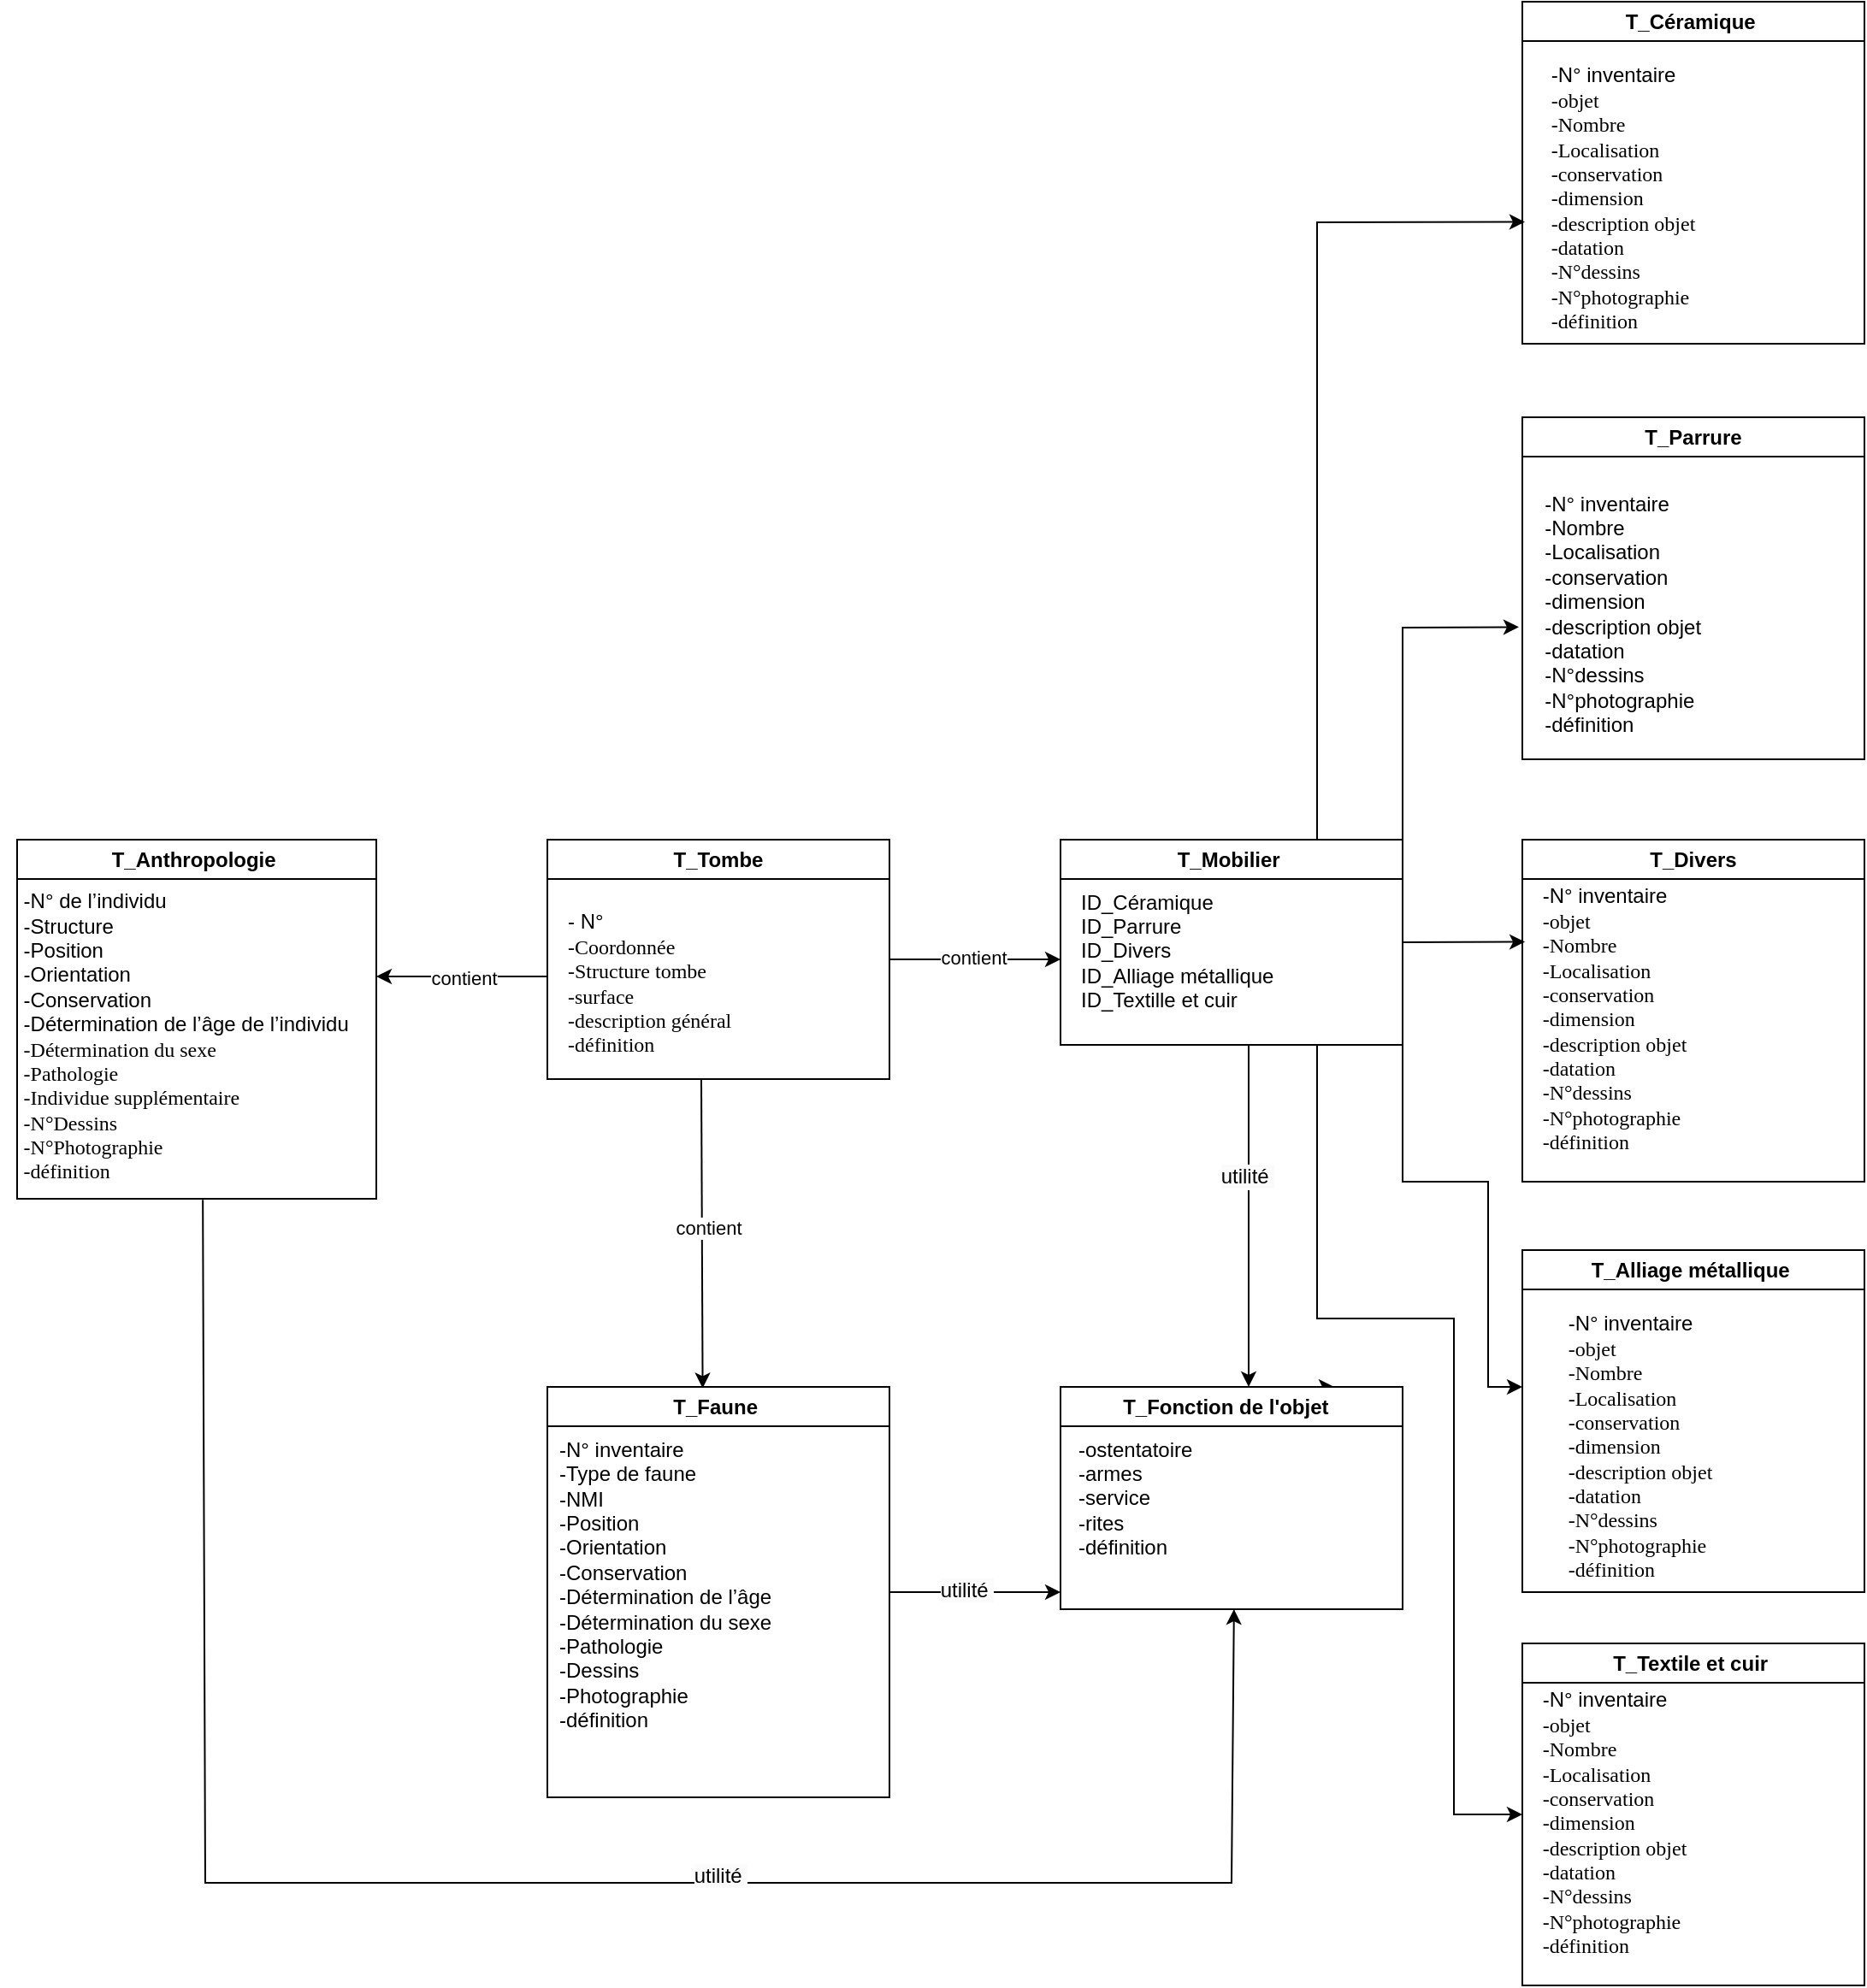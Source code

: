 <mxfile version="24.0.4" type="device">
  <diagram name="Page-1" id="YWbToAsLB0UyOxNWCmOp">
    <mxGraphModel dx="1004" dy="1592" grid="1" gridSize="10" guides="1" tooltips="1" connect="1" arrows="1" fold="1" page="1" pageScale="1" pageWidth="1169" pageHeight="827" math="0" shadow="0">
      <root>
        <mxCell id="0" />
        <mxCell id="1" parent="0" />
        <mxCell id="PrBpj9tDFCdAuKzlGb4I-1" value="T_Tombe" style="swimlane;whiteSpace=wrap;html=1;" vertex="1" parent="1">
          <mxGeometry x="430" y="280" width="200" height="140" as="geometry" />
        </mxCell>
        <mxCell id="PrBpj9tDFCdAuKzlGb4I-17" value="&lt;div style=&quot;&quot;&gt;&lt;span style=&quot;background-color: initial;&quot;&gt;&lt;font face=&quot;Helvetica&quot;&gt;- N°&lt;/font&gt;&lt;/span&gt;&lt;/div&gt;&lt;div style=&quot;&quot;&gt;&lt;font face=&quot;HeyEX2sqhKEW6FdOwhuc&quot;&gt;-Coordonnée&lt;/font&gt;&lt;/div&gt;&lt;div style=&quot;&quot;&gt;&lt;font face=&quot;HeyEX2sqhKEW6FdOwhuc&quot;&gt;-Structure tombe&lt;span style=&quot;background-color: initial;&quot;&gt;&amp;nbsp;&lt;/span&gt;&lt;/font&gt;&lt;/div&gt;&lt;div style=&quot;&quot;&gt;&lt;font face=&quot;HeyEX2sqhKEW6FdOwhuc&quot;&gt;-surface&amp;nbsp;&lt;/font&gt;&lt;/div&gt;&lt;div style=&quot;&quot;&gt;&lt;font face=&quot;HeyEX2sqhKEW6FdOwhuc&quot;&gt;-description général&lt;/font&gt;&lt;/div&gt;&lt;div style=&quot;&quot;&gt;&lt;font face=&quot;HeyEX2sqhKEW6FdOwhuc&quot;&gt;&lt;span style=&quot;background-color: initial;&quot;&gt;-définition&amp;nbsp;&lt;/span&gt;&amp;nbsp;&lt;/font&gt;&lt;/div&gt;" style="text;html=1;align=left;verticalAlign=middle;resizable=0;points=[];autosize=1;strokeColor=none;fillColor=none;" vertex="1" parent="PrBpj9tDFCdAuKzlGb4I-1">
          <mxGeometry x="10" y="34" width="120" height="100" as="geometry" />
        </mxCell>
        <mxCell id="PrBpj9tDFCdAuKzlGb4I-2" value="T_Mobilier&amp;nbsp;" style="swimlane;whiteSpace=wrap;html=1;" vertex="1" parent="1">
          <mxGeometry x="730" y="280" width="200" height="120" as="geometry" />
        </mxCell>
        <mxCell id="PrBpj9tDFCdAuKzlGb4I-21" value="ID_Céramique&amp;nbsp;&lt;div&gt;ID_Parrure&lt;/div&gt;&lt;div&gt;ID_Divers&lt;/div&gt;&lt;div&gt;ID_Alliage métallique&lt;/div&gt;&lt;div&gt;ID_Textille et cuir&lt;/div&gt;" style="text;html=1;align=left;verticalAlign=middle;resizable=0;points=[];autosize=1;strokeColor=none;fillColor=none;" vertex="1" parent="PrBpj9tDFCdAuKzlGb4I-2">
          <mxGeometry x="10" y="20" width="140" height="90" as="geometry" />
        </mxCell>
        <mxCell id="PrBpj9tDFCdAuKzlGb4I-3" value="T_Anthropologie&amp;nbsp;" style="swimlane;whiteSpace=wrap;html=1;" vertex="1" parent="1">
          <mxGeometry x="120" y="280" width="210" height="210" as="geometry" />
        </mxCell>
        <mxCell id="PrBpj9tDFCdAuKzlGb4I-16" value="&lt;div style=&quot;text-align: left;&quot;&gt;&lt;font face=&quot;Helvetica&quot;&gt;&lt;span style=&quot;background-color: initial;&quot;&gt;-&lt;/span&gt;&lt;span style=&quot;background-color: initial;&quot;&gt;N° de l’individu&lt;/span&gt;&lt;br&gt;&lt;span style=&quot;background-color: initial;&quot;&gt;-&lt;/span&gt;&lt;span style=&quot;background-color: initial;&quot;&gt;Structure&lt;/span&gt;&lt;br&gt;&lt;span style=&quot;background-color: initial;&quot;&gt;-&lt;/span&gt;&lt;span style=&quot;background-color: initial;&quot;&gt;Position&lt;/span&gt;&lt;br&gt;&lt;span style=&quot;background-color: initial;&quot;&gt;-&lt;/span&gt;&lt;span style=&quot;background-color: initial;&quot;&gt;Orientation&lt;/span&gt;&lt;br&gt;&lt;span style=&quot;background-color: initial;&quot;&gt;-&lt;/span&gt;&lt;span style=&quot;background-color: initial;&quot;&gt;Conservation&lt;/span&gt;&lt;br&gt;&lt;span style=&quot;background-color: initial;&quot;&gt;-&lt;/span&gt;&lt;span style=&quot;background-color: initial;&quot;&gt;Détermination de l’âge de l’individu&amp;nbsp;&lt;/span&gt;&lt;/font&gt;&lt;/div&gt;&lt;div style=&quot;text-align: left;&quot;&gt;&lt;font face=&quot;SP3xkHhHNLdgr3ch_ABl&quot;&gt;&lt;span style=&quot;background-color: initial;&quot;&gt;-&lt;/span&gt;&lt;span style=&quot;background-color: initial;&quot;&gt;Détermination du sexe&lt;/span&gt;&lt;br&gt;&lt;span style=&quot;background-color: initial;&quot;&gt;-&lt;/span&gt;&lt;span style=&quot;background-color: initial;&quot;&gt;Pathologie&lt;/span&gt;&lt;br&gt;&lt;span style=&quot;background-color: initial;&quot;&gt;-&lt;/span&gt;&lt;span style=&quot;background-color: initial;&quot;&gt;Individue supplémentaire&lt;/span&gt;&lt;br&gt;&lt;span style=&quot;background-color: initial;&quot;&gt;-N°&lt;/span&gt;&lt;span style=&quot;background-color: initial;&quot;&gt;Dessins&lt;/span&gt;&lt;br&gt;&lt;span style=&quot;background-color: initial;&quot;&gt;-N°&lt;/span&gt;&lt;span style=&quot;background-color: initial;&quot;&gt;Photographie&lt;/span&gt;&lt;br&gt;&lt;/font&gt;&lt;/div&gt;&lt;div style=&quot;text-align: left;&quot;&gt;&lt;font face=&quot;SP3xkHhHNLdgr3ch_ABl&quot;&gt;-définition&amp;nbsp;&lt;/font&gt;&lt;/div&gt;" style="text;html=1;align=center;verticalAlign=middle;resizable=0;points=[];autosize=1;strokeColor=none;fillColor=none;" vertex="1" parent="PrBpj9tDFCdAuKzlGb4I-3">
          <mxGeometry x="-10" y="20" width="220" height="190" as="geometry" />
        </mxCell>
        <mxCell id="PrBpj9tDFCdAuKzlGb4I-4" value="T_Faune&amp;nbsp;" style="swimlane;whiteSpace=wrap;html=1;" vertex="1" parent="1">
          <mxGeometry x="430" y="600" width="200" height="240" as="geometry" />
        </mxCell>
        <mxCell id="PrBpj9tDFCdAuKzlGb4I-12" value="&lt;font face=&quot;Helvetica&quot;&gt;-N° inventaire&lt;br style=&quot;padding: 0px; margin: 0px;&quot;&gt;-Type de faune&lt;br style=&quot;padding: 0px; margin: 0px;&quot;&gt;-NMI&lt;br style=&quot;padding: 0px; margin: 0px;&quot;&gt;-Position&lt;br style=&quot;padding: 0px; margin: 0px;&quot;&gt;-Orientation&lt;br style=&quot;padding: 0px; margin: 0px;&quot;&gt;-Conservation&lt;br style=&quot;padding: 0px; margin: 0px;&quot;&gt;-Détermination de l’âge&lt;br style=&quot;padding: 0px; margin: 0px;&quot;&gt;-Détermination du sexe&lt;br style=&quot;padding: 0px; margin: 0px;&quot;&gt;-Pathologie&lt;br style=&quot;padding: 0px; margin: 0px;&quot;&gt;-Dessins&lt;br style=&quot;padding: 0px; margin: 0px;&quot;&gt;-Photographie&lt;br style=&quot;padding: 0px; margin: 0px;&quot;&gt;-définition&amp;nbsp;&lt;/font&gt;&lt;div style=&quot;padding: 0px; margin: 0px;&quot;&gt;&lt;font face=&quot;NyC0BhQKkpVG5UnCIKkz&quot;&gt;&lt;br style=&quot;padding: 0px; margin: 0px;&quot;&gt;&lt;/font&gt;&lt;/div&gt;&lt;div style=&quot;padding: 0px; margin: 0px;&quot;&gt;&lt;br style=&quot;padding: 0px; margin: 0px;&quot;&gt;&lt;/div&gt;" style="text;html=1;align=left;verticalAlign=middle;resizable=0;points=[];autosize=1;strokeColor=none;fillColor=none;" vertex="1" parent="PrBpj9tDFCdAuKzlGb4I-4">
          <mxGeometry x="5" y="20" width="150" height="220" as="geometry" />
        </mxCell>
        <mxCell id="PrBpj9tDFCdAuKzlGb4I-22" style="edgeStyle=orthogonalEdgeStyle;rounded=0;orthogonalLoop=1;jettySize=auto;html=1;exitX=0.75;exitY=0;exitDx=0;exitDy=0;" edge="1" parent="1" source="PrBpj9tDFCdAuKzlGb4I-5">
          <mxGeometry relative="1" as="geometry">
            <mxPoint x="890" y="600" as="targetPoint" />
          </mxGeometry>
        </mxCell>
        <mxCell id="PrBpj9tDFCdAuKzlGb4I-5" value="T_Fonction de l&#39;objet&amp;nbsp;&amp;nbsp;" style="swimlane;whiteSpace=wrap;html=1;" vertex="1" parent="1">
          <mxGeometry x="730" y="600" width="200" height="130" as="geometry" />
        </mxCell>
        <mxCell id="PrBpj9tDFCdAuKzlGb4I-20" value="&lt;span style=&quot;text-align: left;&quot;&gt;-ostentatoire&lt;/span&gt;&lt;span style=&quot;text-align: left; background-color: initial;&quot;&gt;&amp;nbsp;&lt;/span&gt;&lt;div style=&quot;text-align: left;&quot;&gt;-armes&lt;/div&gt;&lt;div style=&quot;text-align: left;&quot;&gt;-service&amp;nbsp;&lt;/div&gt;&lt;div style=&quot;text-align: left;&quot;&gt;-rites&amp;nbsp;&lt;/div&gt;&lt;div style=&quot;text-align: left;&quot;&gt;-définition&amp;nbsp;&lt;/div&gt;" style="text;html=1;align=center;verticalAlign=middle;resizable=0;points=[];autosize=1;strokeColor=none;fillColor=none;" vertex="1" parent="PrBpj9tDFCdAuKzlGb4I-5">
          <mxGeometry y="20" width="90" height="90" as="geometry" />
        </mxCell>
        <mxCell id="PrBpj9tDFCdAuKzlGb4I-6" value="T_Parrure" style="swimlane;whiteSpace=wrap;html=1;" vertex="1" parent="1">
          <mxGeometry x="1000" y="33" width="200" height="200" as="geometry" />
        </mxCell>
        <mxCell id="PrBpj9tDFCdAuKzlGb4I-18" value="&lt;div style=&quot;text-align: left;&quot;&gt;-N° inventaire&lt;/div&gt;&lt;div style=&quot;text-align: left;&quot;&gt;-Nombre&amp;nbsp;&lt;/div&gt;&lt;div style=&quot;text-align: left;&quot;&gt;-Localisation&lt;/div&gt;&lt;div style=&quot;text-align: left;&quot;&gt;&lt;span style=&quot;background-color: initial;&quot;&gt;-conservation&lt;/span&gt;&amp;nbsp;&lt;/div&gt;&lt;div style=&quot;text-align: left;&quot;&gt;&lt;span style=&quot;background-color: initial;&quot;&gt;-dimension&amp;nbsp;&lt;/span&gt;&lt;/div&gt;&lt;div style=&quot;text-align: left;&quot;&gt;&lt;span style=&quot;background-color: initial;&quot;&gt;-description objet&amp;nbsp;&lt;/span&gt;&lt;/div&gt;&lt;div style=&quot;text-align: left;&quot;&gt;-datation&lt;br&gt;&lt;/div&gt;&lt;div style=&quot;text-align: left;&quot;&gt;-N°dessins&amp;nbsp;&lt;/div&gt;&lt;div style=&quot;text-align: left;&quot;&gt;-N°photographie&amp;nbsp;&lt;/div&gt;&lt;div style=&quot;text-align: left;&quot;&gt;-définition&amp;nbsp;&lt;/div&gt;" style="text;html=1;align=center;verticalAlign=middle;resizable=0;points=[];autosize=1;strokeColor=none;fillColor=none;" vertex="1" parent="PrBpj9tDFCdAuKzlGb4I-6">
          <mxGeometry y="35" width="120" height="160" as="geometry" />
        </mxCell>
        <mxCell id="PrBpj9tDFCdAuKzlGb4I-7" value="T_Divers" style="swimlane;whiteSpace=wrap;html=1;" vertex="1" parent="1">
          <mxGeometry x="1000" y="280" width="200" height="200" as="geometry" />
        </mxCell>
        <mxCell id="PrBpj9tDFCdAuKzlGb4I-19" value="&lt;div style=&quot;text-align: left;&quot;&gt;&lt;font face=&quot;Helvetica&quot;&gt;-N° inventaire&lt;span style=&quot;background-color: initial;&quot;&gt;&lt;br&gt;&lt;/span&gt;&lt;/font&gt;&lt;/div&gt;&lt;div style=&quot;text-align: left;&quot;&gt;&lt;span style=&quot;background-color: initial;&quot;&gt;&lt;font face=&quot;t-4RMGzxr14VNAiLrwHi&quot;&gt;-objet&amp;nbsp;&lt;/font&gt;&lt;/span&gt;&lt;/div&gt;&lt;div style=&quot;text-align: left;&quot;&gt;&lt;font face=&quot;t-4RMGzxr14VNAiLrwHi&quot;&gt;-Nombre&amp;nbsp;&lt;/font&gt;&lt;/div&gt;&lt;div style=&quot;text-align: left;&quot;&gt;&lt;font face=&quot;t-4RMGzxr14VNAiLrwHi&quot;&gt;-Localisation&amp;nbsp;&lt;/font&gt;&lt;/div&gt;&lt;div style=&quot;text-align: left;&quot;&gt;&lt;font face=&quot;t-4RMGzxr14VNAiLrwHi&quot;&gt;-conservation&amp;nbsp;&lt;/font&gt;&lt;/div&gt;&lt;div style=&quot;text-align: left;&quot;&gt;&lt;font face=&quot;t-4RMGzxr14VNAiLrwHi&quot;&gt;-dimension&amp;nbsp;&lt;/font&gt;&lt;/div&gt;&lt;div style=&quot;text-align: left;&quot;&gt;&lt;span style=&quot;background-color: initial;&quot;&gt;&lt;font face=&quot;t-4RMGzxr14VNAiLrwHi&quot;&gt;-description objet&amp;nbsp;&lt;/font&gt;&lt;/span&gt;&lt;/div&gt;&lt;div style=&quot;text-align: left;&quot;&gt;&lt;font face=&quot;t-4RMGzxr14VNAiLrwHi&quot;&gt;-datation&lt;br&gt;&lt;/font&gt;&lt;/div&gt;&lt;div style=&quot;text-align: left;&quot;&gt;&lt;font face=&quot;t-4RMGzxr14VNAiLrwHi&quot;&gt;-N°dessins&amp;nbsp;&lt;/font&gt;&lt;/div&gt;&lt;div style=&quot;text-align: left;&quot;&gt;&lt;font face=&quot;t-4RMGzxr14VNAiLrwHi&quot;&gt;-N°photographie&amp;nbsp;&lt;/font&gt;&lt;/div&gt;&lt;div style=&quot;text-align: left;&quot;&gt;&lt;font face=&quot;t-4RMGzxr14VNAiLrwHi&quot;&gt;-définition&amp;nbsp;&lt;/font&gt;&lt;/div&gt;" style="text;html=1;align=center;verticalAlign=middle;resizable=0;points=[];autosize=1;strokeColor=none;fillColor=none;" vertex="1" parent="PrBpj9tDFCdAuKzlGb4I-7">
          <mxGeometry y="20" width="110" height="170" as="geometry" />
        </mxCell>
        <mxCell id="PrBpj9tDFCdAuKzlGb4I-8" value="T_Alliage métallique&amp;nbsp;" style="swimlane;whiteSpace=wrap;html=1;" vertex="1" parent="1">
          <mxGeometry x="1000" y="520" width="200" height="200" as="geometry" />
        </mxCell>
        <mxCell id="PrBpj9tDFCdAuKzlGb4I-14" value="&lt;div style=&quot;text-align: left;&quot;&gt;&lt;span style=&quot;background-color: initial;&quot;&gt;&lt;font face=&quot;Helvetica&quot;&gt;-N° inventaire&amp;nbsp;&lt;/font&gt;&lt;/span&gt;&lt;/div&gt;&lt;div style=&quot;text-align: left;&quot;&gt;&lt;span style=&quot;background-color: initial;&quot;&gt;&lt;font face=&quot;KA_OsEM3pX-Y2E-QQbwR&quot;&gt;-objet&amp;nbsp;&lt;/font&gt;&lt;/span&gt;&lt;/div&gt;&lt;div style=&quot;text-align: left;&quot;&gt;&lt;font face=&quot;KA_OsEM3pX-Y2E-QQbwR&quot;&gt;-Nombre&amp;nbsp;&lt;/font&gt;&lt;/div&gt;&lt;div style=&quot;text-align: left;&quot;&gt;&lt;font face=&quot;KA_OsEM3pX-Y2E-QQbwR&quot;&gt;-Localisation&amp;nbsp;&lt;/font&gt;&lt;/div&gt;&lt;div style=&quot;text-align: left;&quot;&gt;&lt;font face=&quot;KA_OsEM3pX-Y2E-QQbwR&quot;&gt;-conservation&lt;/font&gt;&lt;/div&gt;&lt;div style=&quot;text-align: left;&quot;&gt;&lt;font face=&quot;KA_OsEM3pX-Y2E-QQbwR&quot;&gt;-dimension&amp;nbsp;&lt;/font&gt;&lt;/div&gt;&lt;div style=&quot;text-align: left;&quot;&gt;&lt;span style=&quot;background-color: initial;&quot;&gt;&lt;font face=&quot;KA_OsEM3pX-Y2E-QQbwR&quot;&gt;-description objet&amp;nbsp;&lt;/font&gt;&lt;/span&gt;&lt;/div&gt;&lt;div style=&quot;text-align: left;&quot;&gt;&lt;font face=&quot;KA_OsEM3pX-Y2E-QQbwR&quot;&gt;-datation&lt;br&gt;&lt;/font&gt;&lt;/div&gt;&lt;div style=&quot;text-align: left;&quot;&gt;&lt;font face=&quot;KA_OsEM3pX-Y2E-QQbwR&quot;&gt;-N°dessins&amp;nbsp;&lt;/font&gt;&lt;/div&gt;&lt;div style=&quot;text-align: left;&quot;&gt;&lt;font face=&quot;KA_OsEM3pX-Y2E-QQbwR&quot;&gt;-N°photographie&amp;nbsp;&lt;/font&gt;&lt;/div&gt;&lt;div style=&quot;text-align: left;&quot;&gt;&lt;font face=&quot;KA_OsEM3pX-Y2E-QQbwR&quot;&gt;-définition&amp;nbsp;&lt;/font&gt;&lt;/div&gt;" style="text;html=1;align=center;verticalAlign=middle;resizable=0;points=[];autosize=1;strokeColor=none;fillColor=none;" vertex="1" parent="PrBpj9tDFCdAuKzlGb4I-8">
          <mxGeometry x="15" y="30" width="110" height="170" as="geometry" />
        </mxCell>
        <mxCell id="PrBpj9tDFCdAuKzlGb4I-9" value="T_Textile et cuir&amp;nbsp;" style="swimlane;whiteSpace=wrap;html=1;" vertex="1" parent="1">
          <mxGeometry x="1000" y="750" width="200" height="200" as="geometry" />
        </mxCell>
        <mxCell id="PrBpj9tDFCdAuKzlGb4I-13" value="&lt;div style=&quot;text-align: left;&quot;&gt;&lt;font face=&quot;Helvetica&quot;&gt;-N° inventaire&lt;span style=&quot;background-color: initial;&quot;&gt;&lt;br&gt;&lt;/span&gt;&lt;/font&gt;&lt;/div&gt;&lt;div style=&quot;text-align: left;&quot;&gt;&lt;span style=&quot;background-color: initial;&quot;&gt;&lt;font face=&quot;rQhWUgGv2YmFOi-6GjJN&quot;&gt;-objet&amp;nbsp;&lt;/font&gt;&lt;/span&gt;&lt;/div&gt;&lt;div style=&quot;text-align: left;&quot;&gt;&lt;font face=&quot;rQhWUgGv2YmFOi-6GjJN&quot;&gt;-Nombre&amp;nbsp;&lt;/font&gt;&lt;/div&gt;&lt;div style=&quot;text-align: left;&quot;&gt;&lt;font face=&quot;rQhWUgGv2YmFOi-6GjJN&quot;&gt;-Localisation&amp;nbsp;&lt;/font&gt;&lt;/div&gt;&lt;div style=&quot;text-align: left;&quot;&gt;&lt;font face=&quot;rQhWUgGv2YmFOi-6GjJN&quot;&gt;-conservation&amp;nbsp;&lt;/font&gt;&lt;/div&gt;&lt;div style=&quot;text-align: left;&quot;&gt;&lt;font face=&quot;rQhWUgGv2YmFOi-6GjJN&quot;&gt;-dimension&amp;nbsp;&lt;/font&gt;&lt;/div&gt;&lt;div style=&quot;text-align: left;&quot;&gt;&lt;span style=&quot;background-color: initial;&quot;&gt;&lt;font face=&quot;rQhWUgGv2YmFOi-6GjJN&quot;&gt;-description objet&amp;nbsp;&lt;/font&gt;&lt;/span&gt;&lt;/div&gt;&lt;div style=&quot;text-align: left;&quot;&gt;&lt;font face=&quot;rQhWUgGv2YmFOi-6GjJN&quot;&gt;-datation&lt;br&gt;&lt;/font&gt;&lt;/div&gt;&lt;div style=&quot;text-align: left;&quot;&gt;&lt;font face=&quot;rQhWUgGv2YmFOi-6GjJN&quot;&gt;-N°dessins&amp;nbsp;&lt;/font&gt;&lt;/div&gt;&lt;div style=&quot;text-align: left;&quot;&gt;&lt;font face=&quot;rQhWUgGv2YmFOi-6GjJN&quot;&gt;-N°photographie&lt;/font&gt;&lt;/div&gt;&lt;div style=&quot;text-align: left;&quot;&gt;&lt;font face=&quot;rQhWUgGv2YmFOi-6GjJN&quot;&gt;&lt;span style=&quot;background-color: initial;&quot;&gt;-définition&amp;nbsp;&lt;/span&gt;&amp;nbsp;&lt;/font&gt;&lt;/div&gt;" style="text;html=1;align=center;verticalAlign=middle;resizable=0;points=[];autosize=1;strokeColor=none;fillColor=none;" vertex="1" parent="PrBpj9tDFCdAuKzlGb4I-9">
          <mxGeometry y="20" width="110" height="170" as="geometry" />
        </mxCell>
        <mxCell id="PrBpj9tDFCdAuKzlGb4I-10" value="T_Céramique&amp;nbsp;" style="swimlane;whiteSpace=wrap;html=1;" vertex="1" parent="1">
          <mxGeometry x="1000" y="-210" width="200" height="200" as="geometry" />
        </mxCell>
        <mxCell id="PrBpj9tDFCdAuKzlGb4I-15" value="&lt;div style=&quot;text-align: left;&quot;&gt;&lt;font face=&quot;Helvetica&quot;&gt;-N° inventaire&lt;span style=&quot;background-color: initial;&quot;&gt;&lt;br&gt;&lt;/span&gt;&lt;/font&gt;&lt;/div&gt;&lt;div style=&quot;text-align: left;&quot;&gt;&lt;span style=&quot;background-color: initial;&quot;&gt;&lt;font face=&quot;W-GYe_aafzOnCxtJyXre&quot;&gt;-objet&amp;nbsp;&lt;/font&gt;&lt;/span&gt;&lt;/div&gt;&lt;div style=&quot;text-align: left;&quot;&gt;&lt;font face=&quot;W-GYe_aafzOnCxtJyXre&quot;&gt;-Nombre&amp;nbsp;&lt;/font&gt;&lt;/div&gt;&lt;div style=&quot;text-align: left;&quot;&gt;&lt;font face=&quot;W-GYe_aafzOnCxtJyXre&quot;&gt;-Localisation&amp;nbsp;&lt;/font&gt;&lt;/div&gt;&lt;div style=&quot;text-align: left;&quot;&gt;&lt;font face=&quot;W-GYe_aafzOnCxtJyXre&quot;&gt;-conservation&lt;br&gt;&lt;/font&gt;&lt;/div&gt;&lt;div style=&quot;text-align: left;&quot;&gt;&lt;font face=&quot;W-GYe_aafzOnCxtJyXre&quot;&gt;-dimension&amp;nbsp;&lt;span style=&quot;background-color: initial;&quot;&gt;&amp;nbsp;&lt;/span&gt;&lt;/font&gt;&lt;/div&gt;&lt;div style=&quot;text-align: left;&quot;&gt;&lt;font face=&quot;W-GYe_aafzOnCxtJyXre&quot;&gt;-description objet&amp;nbsp;&lt;/font&gt;&lt;/div&gt;&lt;div style=&quot;text-align: left;&quot;&gt;&lt;font face=&quot;W-GYe_aafzOnCxtJyXre&quot;&gt;-datation&lt;br&gt;&lt;/font&gt;&lt;/div&gt;&lt;div style=&quot;text-align: left;&quot;&gt;&lt;font face=&quot;W-GYe_aafzOnCxtJyXre&quot;&gt;-N°dessins&amp;nbsp;&lt;/font&gt;&lt;/div&gt;&lt;div style=&quot;text-align: left;&quot;&gt;&lt;font face=&quot;W-GYe_aafzOnCxtJyXre&quot;&gt;-N°photographie&amp;nbsp;&lt;/font&gt;&lt;/div&gt;&lt;div style=&quot;text-align: left;&quot;&gt;&lt;font face=&quot;W-GYe_aafzOnCxtJyXre&quot;&gt;-définition&amp;nbsp;&lt;/font&gt;&lt;/div&gt;" style="text;html=1;align=center;verticalAlign=middle;resizable=0;points=[];autosize=1;strokeColor=none;fillColor=none;" vertex="1" parent="PrBpj9tDFCdAuKzlGb4I-10">
          <mxGeometry x="5" y="30" width="110" height="170" as="geometry" />
        </mxCell>
        <mxCell id="PrBpj9tDFCdAuKzlGb4I-28" value="" style="endArrow=classic;html=1;rounded=0;exitX=1;exitY=0.5;exitDx=0;exitDy=0;" edge="1" parent="1" source="PrBpj9tDFCdAuKzlGb4I-1">
          <mxGeometry width="50" height="50" relative="1" as="geometry">
            <mxPoint x="760" y="220" as="sourcePoint" />
            <mxPoint x="730" y="350" as="targetPoint" />
          </mxGeometry>
        </mxCell>
        <mxCell id="PrBpj9tDFCdAuKzlGb4I-39" value="contient" style="edgeLabel;html=1;align=center;verticalAlign=middle;resizable=0;points=[];" vertex="1" connectable="0" parent="PrBpj9tDFCdAuKzlGb4I-28">
          <mxGeometry x="-0.017" y="1" relative="1" as="geometry">
            <mxPoint as="offset" />
          </mxGeometry>
        </mxCell>
        <mxCell id="PrBpj9tDFCdAuKzlGb4I-29" value="" style="endArrow=classic;html=1;rounded=0;exitX=1;exitY=0.5;exitDx=0;exitDy=0;entryX=0.014;entryY=0.234;entryDx=0;entryDy=0;entryPerimeter=0;" edge="1" parent="1" source="PrBpj9tDFCdAuKzlGb4I-2" target="PrBpj9tDFCdAuKzlGb4I-19">
          <mxGeometry width="50" height="50" relative="1" as="geometry">
            <mxPoint x="760" y="220" as="sourcePoint" />
            <mxPoint x="810" y="170" as="targetPoint" />
          </mxGeometry>
        </mxCell>
        <mxCell id="PrBpj9tDFCdAuKzlGb4I-30" value="" style="endArrow=classic;html=1;rounded=0;exitX=1;exitY=0.5;exitDx=0;exitDy=0;" edge="1" parent="1" source="PrBpj9tDFCdAuKzlGb4I-2">
          <mxGeometry width="50" height="50" relative="1" as="geometry">
            <mxPoint x="760" y="220" as="sourcePoint" />
            <mxPoint x="1000" y="600" as="targetPoint" />
            <Array as="points">
              <mxPoint x="930" y="480" />
              <mxPoint x="980" y="480" />
              <mxPoint x="980" y="600" />
            </Array>
          </mxGeometry>
        </mxCell>
        <mxCell id="PrBpj9tDFCdAuKzlGb4I-31" value="" style="endArrow=classic;html=1;rounded=0;entryX=0;entryY=0.5;entryDx=0;entryDy=0;exitX=0.75;exitY=1;exitDx=0;exitDy=0;" edge="1" parent="1" source="PrBpj9tDFCdAuKzlGb4I-2" target="PrBpj9tDFCdAuKzlGb4I-9">
          <mxGeometry width="50" height="50" relative="1" as="geometry">
            <mxPoint x="870" y="560" as="sourcePoint" />
            <mxPoint x="810" y="510" as="targetPoint" />
            <Array as="points">
              <mxPoint x="880" y="560" />
              <mxPoint x="960" y="560" />
              <mxPoint x="960" y="850" />
            </Array>
          </mxGeometry>
        </mxCell>
        <mxCell id="PrBpj9tDFCdAuKzlGb4I-32" value="" style="endArrow=classic;html=1;rounded=0;entryX=-0.017;entryY=0.548;entryDx=0;entryDy=0;entryPerimeter=0;" edge="1" parent="1" target="PrBpj9tDFCdAuKzlGb4I-18">
          <mxGeometry width="50" height="50" relative="1" as="geometry">
            <mxPoint x="930" y="340" as="sourcePoint" />
            <mxPoint x="810" y="140" as="targetPoint" />
            <Array as="points">
              <mxPoint x="930" y="240" />
              <mxPoint x="930" y="156" />
            </Array>
          </mxGeometry>
        </mxCell>
        <mxCell id="PrBpj9tDFCdAuKzlGb4I-33" value="" style="endArrow=classic;html=1;rounded=0;exitX=0.75;exitY=0;exitDx=0;exitDy=0;entryX=-0.032;entryY=0.581;entryDx=0;entryDy=0;entryPerimeter=0;" edge="1" parent="1" source="PrBpj9tDFCdAuKzlGb4I-2" target="PrBpj9tDFCdAuKzlGb4I-15">
          <mxGeometry width="50" height="50" relative="1" as="geometry">
            <mxPoint x="760" y="190" as="sourcePoint" />
            <mxPoint x="880" y="-80" as="targetPoint" />
            <Array as="points">
              <mxPoint x="880" y="-81" />
            </Array>
          </mxGeometry>
        </mxCell>
        <mxCell id="PrBpj9tDFCdAuKzlGb4I-34" value="" style="endArrow=classic;html=1;rounded=0;" edge="1" parent="1">
          <mxGeometry width="50" height="50" relative="1" as="geometry">
            <mxPoint x="840" y="400" as="sourcePoint" />
            <mxPoint x="840" y="600" as="targetPoint" />
          </mxGeometry>
        </mxCell>
        <mxCell id="PrBpj9tDFCdAuKzlGb4I-42" value="&lt;span style=&quot;font-size: 12px; background-color: rgb(251, 251, 251);&quot;&gt;utilité&amp;nbsp;&lt;/span&gt;" style="edgeLabel;html=1;align=center;verticalAlign=middle;resizable=0;points=[];" vertex="1" connectable="0" parent="PrBpj9tDFCdAuKzlGb4I-34">
          <mxGeometry x="-0.233" y="-1" relative="1" as="geometry">
            <mxPoint as="offset" />
          </mxGeometry>
        </mxCell>
        <mxCell id="PrBpj9tDFCdAuKzlGb4I-35" value="" style="endArrow=classic;html=1;rounded=0;entryX=0.454;entryY=0.003;entryDx=0;entryDy=0;entryPerimeter=0;" edge="1" parent="1" target="PrBpj9tDFCdAuKzlGb4I-4">
          <mxGeometry width="50" height="50" relative="1" as="geometry">
            <mxPoint x="520" y="420" as="sourcePoint" />
            <mxPoint x="610" y="490" as="targetPoint" />
            <Array as="points" />
          </mxGeometry>
        </mxCell>
        <mxCell id="PrBpj9tDFCdAuKzlGb4I-41" value="contient" style="edgeLabel;html=1;align=center;verticalAlign=middle;resizable=0;points=[];" vertex="1" connectable="0" parent="PrBpj9tDFCdAuKzlGb4I-35">
          <mxGeometry x="-0.043" y="3" relative="1" as="geometry">
            <mxPoint as="offset" />
          </mxGeometry>
        </mxCell>
        <mxCell id="PrBpj9tDFCdAuKzlGb4I-36" value="" style="endArrow=classic;html=1;rounded=0;" edge="1" parent="1">
          <mxGeometry width="50" height="50" relative="1" as="geometry">
            <mxPoint x="630" y="720" as="sourcePoint" />
            <mxPoint x="730" y="720" as="targetPoint" />
          </mxGeometry>
        </mxCell>
        <mxCell id="PrBpj9tDFCdAuKzlGb4I-44" value="&lt;span style=&quot;font-size: 12px; background-color: rgb(251, 251, 251);&quot;&gt;utilité&amp;nbsp;&lt;/span&gt;" style="edgeLabel;html=1;align=center;verticalAlign=middle;resizable=0;points=[];" vertex="1" connectable="0" parent="PrBpj9tDFCdAuKzlGb4I-36">
          <mxGeometry x="-0.101" y="1" relative="1" as="geometry">
            <mxPoint as="offset" />
          </mxGeometry>
        </mxCell>
        <mxCell id="PrBpj9tDFCdAuKzlGb4I-37" value="" style="endArrow=classic;html=1;rounded=0;" edge="1" parent="1">
          <mxGeometry width="50" height="50" relative="1" as="geometry">
            <mxPoint x="430" y="360" as="sourcePoint" />
            <mxPoint x="330" y="360" as="targetPoint" />
          </mxGeometry>
        </mxCell>
        <mxCell id="PrBpj9tDFCdAuKzlGb4I-40" value="contient" style="edgeLabel;html=1;align=center;verticalAlign=middle;resizable=0;points=[];" vertex="1" connectable="0" parent="PrBpj9tDFCdAuKzlGb4I-37">
          <mxGeometry x="-0.025" y="1" relative="1" as="geometry">
            <mxPoint as="offset" />
          </mxGeometry>
        </mxCell>
        <mxCell id="PrBpj9tDFCdAuKzlGb4I-38" value="" style="endArrow=classic;html=1;rounded=0;exitX=0.578;exitY=1.003;exitDx=0;exitDy=0;exitPerimeter=0;" edge="1" parent="1">
          <mxGeometry width="50" height="50" relative="1" as="geometry">
            <mxPoint x="228.58" y="490.57" as="sourcePoint" />
            <mxPoint x="831.42" y="730" as="targetPoint" />
            <Array as="points">
              <mxPoint x="230" y="890" />
              <mxPoint x="830" y="890" />
            </Array>
          </mxGeometry>
        </mxCell>
        <mxCell id="PrBpj9tDFCdAuKzlGb4I-43" value="&lt;span style=&quot;font-size: 12px; background-color: rgb(251, 251, 251);&quot;&gt;utilité&amp;nbsp;&lt;/span&gt;" style="edgeLabel;html=1;align=center;verticalAlign=middle;resizable=0;points=[];" vertex="1" connectable="0" parent="PrBpj9tDFCdAuKzlGb4I-38">
          <mxGeometry x="0.208" y="4" relative="1" as="geometry">
            <mxPoint as="offset" />
          </mxGeometry>
        </mxCell>
      </root>
    </mxGraphModel>
  </diagram>
</mxfile>
